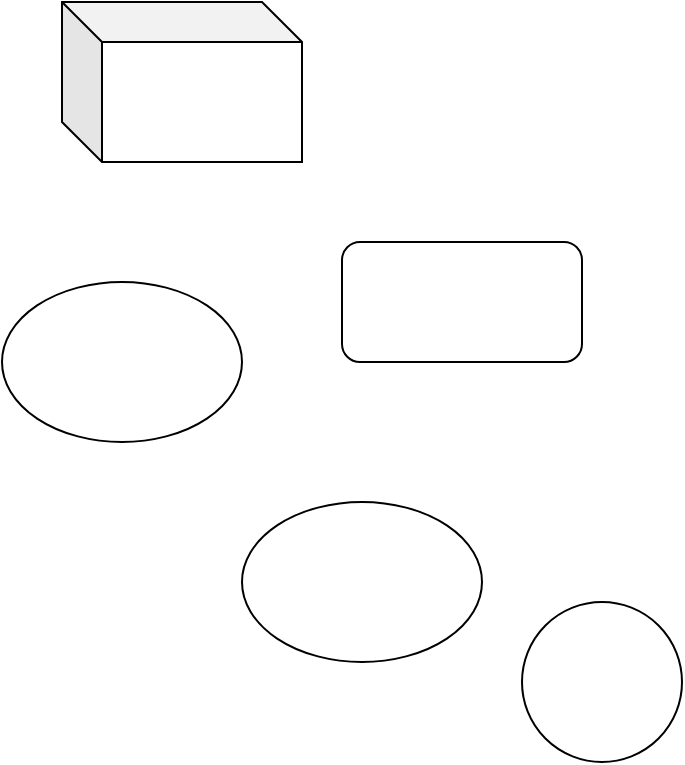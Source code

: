 <mxfile version="17.1.3" type="github">
  <diagram id="xkxOVLdv-64F_3bqnqfz" name="第 1 页">
    <mxGraphModel dx="2062" dy="1066" grid="1" gridSize="10" guides="1" tooltips="1" connect="1" arrows="1" fold="1" page="1" pageScale="1" pageWidth="827" pageHeight="1169" math="0" shadow="0">
      <root>
        <mxCell id="0" />
        <mxCell id="1" parent="0" />
        <mxCell id="RQOQuQVZt5lBO5jQ7fHi-1" value="" style="rounded=1;whiteSpace=wrap;html=1;" parent="1" vertex="1">
          <mxGeometry x="250" y="240" width="120" height="60" as="geometry" />
        </mxCell>
        <mxCell id="RQOQuQVZt5lBO5jQ7fHi-2" value="" style="ellipse;whiteSpace=wrap;html=1;aspect=fixed;" parent="1" vertex="1">
          <mxGeometry x="340" y="420" width="80" height="80" as="geometry" />
        </mxCell>
        <mxCell id="RQOQuQVZt5lBO5jQ7fHi-3" value="" style="shape=cube;whiteSpace=wrap;html=1;boundedLbl=1;backgroundOutline=1;darkOpacity=0.05;darkOpacity2=0.1;" parent="1" vertex="1">
          <mxGeometry x="110" y="120" width="120" height="80" as="geometry" />
        </mxCell>
        <mxCell id="RQOQuQVZt5lBO5jQ7fHi-4" value="" style="ellipse;whiteSpace=wrap;html=1;" parent="1" vertex="1">
          <mxGeometry x="200" y="370" width="120" height="80" as="geometry" />
        </mxCell>
        <mxCell id="mifFDnEkkFCsv4oGCLHh-1" value="" style="ellipse;whiteSpace=wrap;html=1;" vertex="1" parent="1">
          <mxGeometry x="80" y="260" width="120" height="80" as="geometry" />
        </mxCell>
      </root>
    </mxGraphModel>
  </diagram>
</mxfile>
